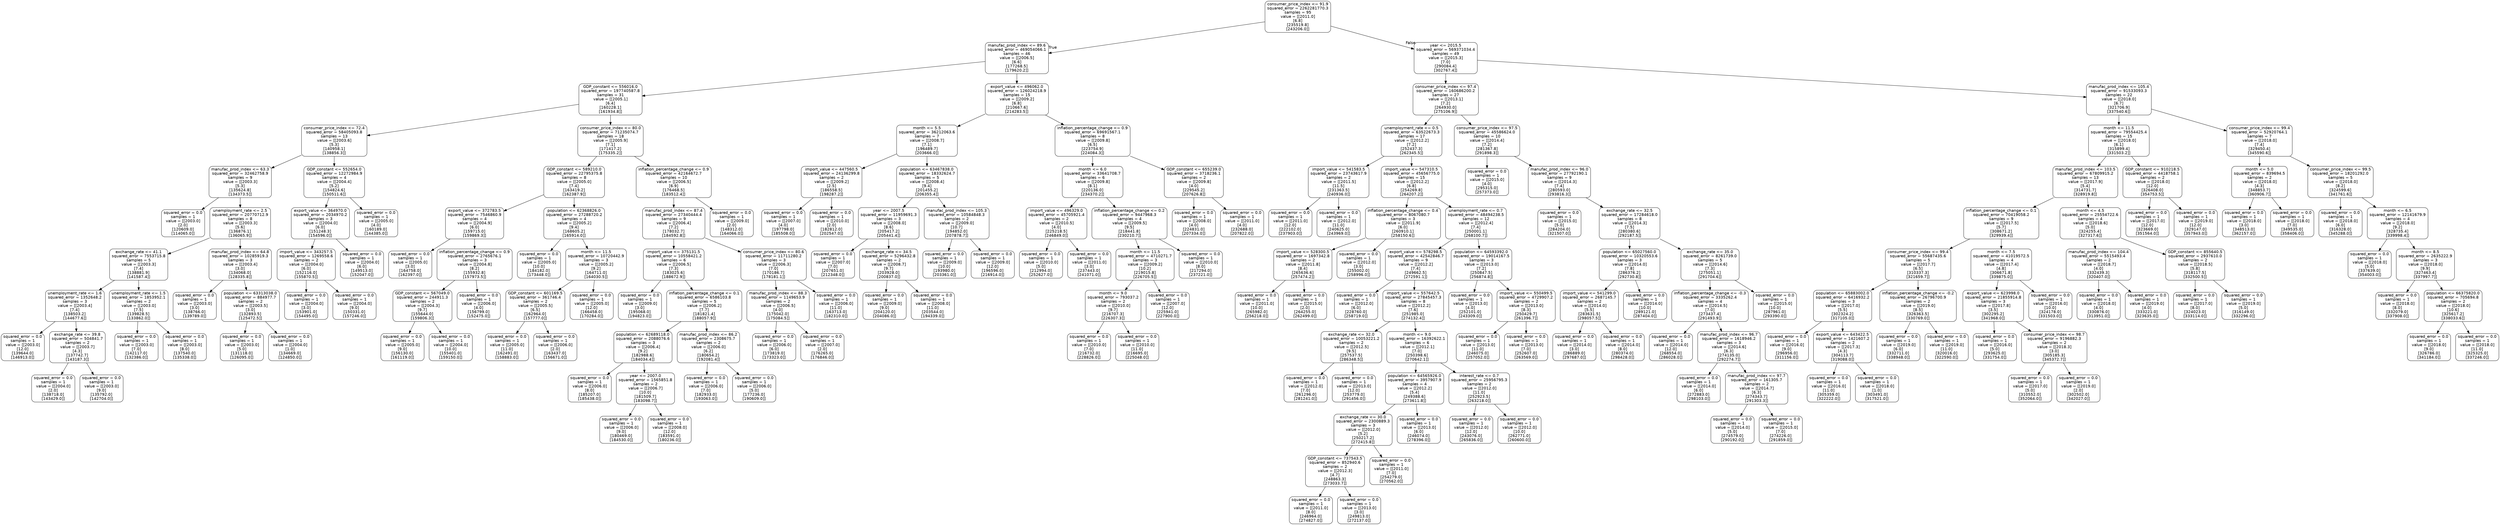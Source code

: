 digraph Tree {
node [shape=box, style="rounded", color="black", fontname="helvetica"] ;
edge [fontname="helvetica"] ;
0 [label="consumer_price_index <= 91.9\nsquared_error = 2262281770.3\nsamples = 95\nvalue = [[2011.0]\n[6.8]\n[235519.8]\n[243206.0]]"] ;
1 [label="manufac_prod_index <= 89.6\nsquared_error = 469054066.1\nsamples = 46\nvalue = [[2006.5]\n[6.6]\n[177268.5]\n[179620.2]]"] ;
0 -> 1 [labeldistance=2.5, labelangle=45, headlabel="True"] ;
2 [label="GDP_constant <= 556016.0\nsquared_error = 197740587.8\nsamples = 31\nvalue = [[2005.1]\n[6.4]\n[160228.1]\n[161934.8]]"] ;
1 -> 2 ;
3 [label="consumer_price_index <= 72.4\nsquared_error = 58405093.8\nsamples = 13\nvalue = [[2003.6]\n[5.3]\n[140958.1]\n[138856.3]]"] ;
2 -> 3 ;
4 [label="manufac_prod_index <= 63.3\nsquared_error = 32462758.9\nsamples = 9\nvalue = [[2003.3]\n[5.3]\n[135624.8]\n[134373.5]]"] ;
3 -> 4 ;
5 [label="squared_error = 0.0\nsamples = 1\nvalue = [[2003.0]\n[2.0]\n[120609.0]\n[114065.0]]"] ;
4 -> 5 ;
6 [label="unemployment_rate <= 2.5\nsquared_error = 20770712.9\nsamples = 8\nvalue = [[2003.3]\n[5.6]\n[136876.1]\n[136065.9]]"] ;
4 -> 6 ;
7 [label="exchange_rate <= 41.1\nsquared_error = 7553715.8\nsamples = 5\nvalue = [[2003.3]\n[7.4]\n[138881.9]\n[141587.4]]"] ;
6 -> 7 ;
8 [label="unemployment_rate <= 1.6\nsquared_error = 1352648.2\nsamples = 3\nvalue = [[2003.4]\n[7.4]\n[138503.2]\n[144677.6]]"] ;
7 -> 8 ;
9 [label="squared_error = 0.0\nsamples = 1\nvalue = [[2003.0]\n[12.0]\n[139644.0]\n[146913.0]]"] ;
8 -> 9 ;
10 [label="exchange_rate <= 39.8\nsquared_error = 504841.7\nsamples = 2\nvalue = [[2003.7]\n[4.3]\n[137742.7]\n[143187.3]]"] ;
8 -> 10 ;
11 [label="squared_error = 0.0\nsamples = 1\nvalue = [[2004.0]\n[2.0]\n[138718.0]\n[143429.0]]"] ;
10 -> 11 ;
12 [label="squared_error = 0.0\nsamples = 1\nvalue = [[2003.0]\n[9.0]\n[135792.0]\n[142704.0]]"] ;
10 -> 12 ;
13 [label="unemployment_rate <= 1.5\nsquared_error = 1853952.1\nsamples = 2\nvalue = [[2003.0]\n[7.5]\n[139828.5]\n[133862.0]]"] ;
7 -> 13 ;
14 [label="squared_error = 0.0\nsamples = 1\nvalue = [[2003.0]\n[7.0]\n[142117.0]\n[132386.0]]"] ;
13 -> 14 ;
15 [label="squared_error = 0.0\nsamples = 1\nvalue = [[2003.0]\n[8.0]\n[137540.0]\n[135338.0]]"] ;
13 -> 15 ;
16 [label="manufac_prod_index <= 64.8\nsquared_error = 10285919.3\nsamples = 3\nvalue = [[2003.4]\n[3.0]\n[134068.0]\n[128335.8]]"] ;
6 -> 16 ;
17 [label="squared_error = 0.0\nsamples = 1\nvalue = [[2003.0]\n[3.0]\n[138766.0]\n[139789.0]]"] ;
16 -> 17 ;
18 [label="population <= 63313038.0\nsquared_error = 884977.7\nsamples = 2\nvalue = [[2003.5]\n[3.0]\n[132893.5]\n[125472.5]]"] ;
16 -> 18 ;
19 [label="squared_error = 0.0\nsamples = 1\nvalue = [[2003.0]\n[5.0]\n[131118.0]\n[126095.0]]"] ;
18 -> 19 ;
20 [label="squared_error = 0.0\nsamples = 1\nvalue = [[2004.0]\n[1.0]\n[134669.0]\n[124850.0]]"] ;
18 -> 20 ;
21 [label="GDP_constant <= 552654.0\nsquared_error = 12272984.9\nsamples = 4\nvalue = [[2004.4]\n[5.2]\n[154824.6]\n[150511.6]]"] ;
3 -> 21 ;
22 [label="export_value <= 364970.0\nsquared_error = 2034970.2\nsamples = 3\nvalue = [[2004.0]\n[6.0]\n[151248.3]\n[154596.0]]"] ;
21 -> 22 ;
23 [label="import_value <= 343257.5\nsquared_error = 1269558.6\nsamples = 2\nvalue = [[2004.0]\n[6.0]\n[152116.0]\n[155870.5]]"] ;
22 -> 23 ;
24 [label="squared_error = 0.0\nsamples = 1\nvalue = [[2004.0]\n[3.0]\n[153901.0]\n[154495.0]]"] ;
23 -> 24 ;
25 [label="squared_error = 0.0\nsamples = 1\nvalue = [[2004.0]\n[9.0]\n[150331.0]\n[157246.0]]"] ;
23 -> 25 ;
26 [label="squared_error = 0.0\nsamples = 1\nvalue = [[2004.0]\n[6.0]\n[149513.0]\n[152047.0]]"] ;
22 -> 26 ;
27 [label="squared_error = 0.0\nsamples = 1\nvalue = [[2005.0]\n[4.0]\n[160189.0]\n[144385.0]]"] ;
21 -> 27 ;
28 [label="consumer_price_index <= 80.0\nsquared_error = 71235074.7\nsamples = 18\nvalue = [[2005.9]\n[7.1]\n[171417.2]\n[175335.2]]"] ;
2 -> 28 ;
29 [label="GDP_constant <= 589210.0\nsquared_error = 22795375.8\nsamples = 8\nvalue = [[2005.0]\n[7.4]\n[163419.2]\n[162387.9]]"] ;
28 -> 29 ;
30 [label="export_value <= 372783.5\nsquared_error = 7546860.9\nsamples = 4\nvalue = [[2004.9]\n[6.0]\n[159715.0]\n[159869.3]]"] ;
29 -> 30 ;
31 [label="squared_error = 0.0\nsamples = 1\nvalue = [[2005.0]\n[3.0]\n[164758.0]\n[162397.0]]"] ;
30 -> 31 ;
32 [label="inflation_percentage_change <= 0.9\nsquared_error = 2765676.1\nsamples = 3\nvalue = [[2004.8]\n[8.2]\n[155932.8]\n[157973.5]]"] ;
30 -> 32 ;
33 [label="GDP_constant <= 567049.0\nsquared_error = 244911.3\nsamples = 2\nvalue = [[2004.3]\n[9.7]\n[155644.0]\n[159806.3]]"] ;
32 -> 33 ;
34 [label="squared_error = 0.0\nsamples = 1\nvalue = [[2005.0]\n[9.0]\n[156130.0]\n[161119.0]]"] ;
33 -> 34 ;
35 [label="squared_error = 0.0\nsamples = 1\nvalue = [[2004.0]\n[10.0]\n[155401.0]\n[159150.0]]"] ;
33 -> 35 ;
36 [label="squared_error = 0.0\nsamples = 1\nvalue = [[2006.0]\n[4.0]\n[156799.0]\n[152475.0]]"] ;
32 -> 36 ;
37 [label="population <= 62368826.0\nsquared_error = 27288720.2\nsamples = 4\nvalue = [[2005.2]\n[9.4]\n[168605.2]\n[165914.0]]"] ;
29 -> 37 ;
38 [label="squared_error = 0.0\nsamples = 1\nvalue = [[2005.0]\n[10.0]\n[184182.0]\n[173448.0]]"] ;
37 -> 38 ;
39 [label="month <= 11.5\nsquared_error = 10720442.9\nsamples = 3\nvalue = [[2005.2]\n[9.2]\n[164711.0]\n[164030.5]]"] ;
37 -> 39 ;
40 [label="GDP_constant <= 601169.5\nsquared_error = 361746.4\nsamples = 2\nvalue = [[2005.5]\n[6.5]\n[162964.0]\n[157777.0]]"] ;
39 -> 40 ;
41 [label="squared_error = 0.0\nsamples = 1\nvalue = [[2005.0]\n[11.0]\n[162491.0]\n[158883.0]]"] ;
40 -> 41 ;
42 [label="squared_error = 0.0\nsamples = 1\nvalue = [[2006.0]\n[2.0]\n[163437.0]\n[156671.0]]"] ;
40 -> 42 ;
43 [label="squared_error = 0.0\nsamples = 1\nvalue = [[2005.0]\n[12.0]\n[166458.0]\n[170284.0]]"] ;
39 -> 43 ;
44 [label="inflation_percentage_change <= 0.9\nsquared_error = 42164672.7\nsamples = 10\nvalue = [[2006.5]\n[6.9]\n[176468.5]\n[183512.4]]"] ;
28 -> 44 ;
45 [label="manufac_prod_index <= 87.4\nsquared_error = 27340444.4\nsamples = 9\nvalue = [[2006.4]\n[7.2]\n[178032.7]\n[184592.8]]"] ;
44 -> 45 ;
46 [label="import_value <= 375131.5\nsquared_error = 10558421.2\nsamples = 6\nvalue = [[2006.5]\n[7.3]\n[183025.6]\n[188672.9]]"] ;
45 -> 46 ;
47 [label="squared_error = 0.0\nsamples = 1\nvalue = [[2009.0]\n[3.0]\n[195068.0]\n[194823.0]]"] ;
46 -> 47 ;
48 [label="inflation_percentage_change <= 0.1\nsquared_error = 6586103.8\nsamples = 5\nvalue = [[2006.2]\n[7.7]\n[181821.4]\n[188057.9]]"] ;
46 -> 48 ;
49 [label="population <= 62689118.0\nsquared_error = 2088076.6\nsamples = 3\nvalue = [[2006.4]\n[9.2]\n[182988.6]\n[184034.4]]"] ;
48 -> 49 ;
50 [label="squared_error = 0.0\nsamples = 1\nvalue = [[2006.0]\n[8.0]\n[185207.0]\n[185438.0]]"] ;
49 -> 50 ;
51 [label="year <= 2007.0\nsquared_error = 1565851.8\nsamples = 2\nvalue = [[2006.7]\n[10.0]\n[181509.7]\n[183098.7]]"] ;
49 -> 51 ;
52 [label="squared_error = 0.0\nsamples = 1\nvalue = [[2006.0]\n[9.0]\n[180469.0]\n[184530.0]]"] ;
51 -> 52 ;
53 [label="squared_error = 0.0\nsamples = 1\nvalue = [[2008.0]\n[12.0]\n[183591.0]\n[180236.0]]"] ;
51 -> 53 ;
54 [label="manufac_prod_index <= 86.2\nsquared_error = 2308675.7\nsamples = 2\nvalue = [[2006.0]\n[6.2]\n[180654.2]\n[192081.4]]"] ;
48 -> 54 ;
55 [label="squared_error = 0.0\nsamples = 1\nvalue = [[2006.0]\n[7.0]\n[182933.0]\n[193063.0]]"] ;
54 -> 55 ;
56 [label="squared_error = 0.0\nsamples = 1\nvalue = [[2006.0]\n[5.0]\n[177236.0]\n[190609.0]]"] ;
54 -> 56 ;
57 [label="consumer_price_index <= 80.6\nsquared_error = 11711280.2\nsamples = 3\nvalue = [[2006.3]\n[7.0]\n[170186.7]\n[178181.1]]"] ;
45 -> 57 ;
58 [label="manufac_prod_index <= 88.3\nsquared_error = 1149653.9\nsamples = 2\nvalue = [[2006.5]\n[4.0]\n[175042.0]\n[175084.5]]"] ;
57 -> 58 ;
59 [label="squared_error = 0.0\nsamples = 1\nvalue = [[2006.0]\n[6.0]\n[173819.0]\n[173323.0]]"] ;
58 -> 59 ;
60 [label="squared_error = 0.0\nsamples = 1\nvalue = [[2007.0]\n[2.0]\n[176265.0]\n[176846.0]]"] ;
58 -> 60 ;
61 [label="squared_error = 0.0\nsamples = 1\nvalue = [[2006.0]\n[11.0]\n[163713.0]\n[182310.0]]"] ;
57 -> 61 ;
62 [label="squared_error = 0.0\nsamples = 1\nvalue = [[2009.0]\n[2.0]\n[148312.0]\n[164066.0]]"] ;
44 -> 62 ;
63 [label="export_value <= 496062.0\nsquared_error = 126024218.9\nsamples = 15\nvalue = [[2009.2]\n[6.8]\n[210667.6]\n[214283.5]]"] ;
1 -> 63 ;
64 [label="month <= 5.5\nsquared_error = 36212063.6\nsamples = 7\nvalue = [[2008.7]\n[7.1]\n[196489.7]\n[203666.0]]"] ;
63 -> 64 ;
65 [label="import_value <= 447560.5\nsquared_error = 24136299.8\nsamples = 2\nvalue = [[2009.2]\n[2.5]\n[186558.5]\n[198287.2]]"] ;
64 -> 65 ;
66 [label="squared_error = 0.0\nsamples = 1\nvalue = [[2007.0]\n[4.0]\n[197798.0]\n[185508.0]]"] ;
65 -> 66 ;
67 [label="squared_error = 0.0\nsamples = 1\nvalue = [[2010.0]\n[2.0]\n[182812.0]\n[202547.0]]"] ;
65 -> 67 ;
68 [label="population <= 63467838.0\nsquared_error = 18332624.7\nsamples = 5\nvalue = [[2008.4]\n[9.4]\n[201455.2]\n[206355.4]]"] ;
64 -> 68 ;
69 [label="year <= 2007.5\nsquared_error = 11959691.3\nsamples = 3\nvalue = [[2008.0]\n[8.6]\n[205417.2]\n[205441.4]]"] ;
68 -> 69 ;
70 [label="squared_error = 0.0\nsamples = 1\nvalue = [[2007.0]\n[7.0]\n[207651.0]\n[212348.0]]"] ;
69 -> 70 ;
71 [label="exchange_rate <= 34.5\nsquared_error = 5296432.8\nsamples = 2\nvalue = [[2008.7]\n[9.7]\n[203928.0]\n[200837.0]]"] ;
69 -> 71 ;
72 [label="squared_error = 0.0\nsamples = 1\nvalue = [[2009.0]\n[9.0]\n[204120.0]\n[204086.0]]"] ;
71 -> 72 ;
73 [label="squared_error = 0.0\nsamples = 1\nvalue = [[2008.0]\n[11.0]\n[203544.0]\n[194339.0]]"] ;
71 -> 73 ;
74 [label="manufac_prod_index <= 105.3\nsquared_error = 10584848.3\nsamples = 2\nvalue = [[2009.0]\n[10.7]\n[194852.0]\n[207878.7]]"] ;
68 -> 74 ;
75 [label="squared_error = 0.0\nsamples = 1\nvalue = [[2009.0]\n[10.0]\n[193980.0]\n[203361.0]]"] ;
74 -> 75 ;
76 [label="squared_error = 0.0\nsamples = 1\nvalue = [[2009.0]\n[12.0]\n[196596.0]\n[216914.0]]"] ;
74 -> 76 ;
77 [label="inflation_percentage_change <= 0.9\nsquared_error = 69691567.1\nsamples = 8\nvalue = [[2009.8]\n[6.5]\n[223754.9]\n[224084.3]]"] ;
63 -> 77 ;
78 [label="month <= 6.0\nsquared_error = 33641708.7\nsamples = 6\nvalue = [[2009.8]\n[8.1]\n[220136.0]\n[234370.2]]"] ;
77 -> 78 ;
79 [label="import_value <= 496329.0\nsquared_error = 45705921.4\nsamples = 2\nvalue = [[2010.5]\n[4.0]\n[225218.5]\n[246849.0]]"] ;
78 -> 79 ;
80 [label="squared_error = 0.0\nsamples = 1\nvalue = [[2010.0]\n[5.0]\n[212994.0]\n[252627.0]]"] ;
79 -> 80 ;
81 [label="squared_error = 0.0\nsamples = 1\nvalue = [[2011.0]\n[3.0]\n[237443.0]\n[241071.0]]"] ;
79 -> 81 ;
82 [label="inflation_percentage_change <= 0.2\nsquared_error = 9447968.3\nsamples = 4\nvalue = [[2009.5]\n[9.5]\n[218441.8]\n[230210.7]]"] ;
78 -> 82 ;
83 [label="month <= 11.5\nsquared_error = 4710271.7\nsamples = 3\nvalue = [[2009.2]\n[10.2]\n[219015.8]\n[226705.5]]"] ;
82 -> 83 ;
84 [label="month <= 9.0\nsquared_error = 793037.2\nsamples = 2\nvalue = [[2010.0]\n[9.7]\n[216707.3]\n[226307.3]]"] ;
83 -> 84 ;
85 [label="squared_error = 0.0\nsamples = 1\nvalue = [[2010.0]\n[7.0]\n[216732.0]\n[228826.0]]"] ;
84 -> 85 ;
86 [label="squared_error = 0.0\nsamples = 1\nvalue = [[2010.0]\n[11.0]\n[216695.0]\n[225048.0]]"] ;
84 -> 86 ;
87 [label="squared_error = 0.0\nsamples = 1\nvalue = [[2007.0]\n[12.0]\n[225941.0]\n[227900.0]]"] ;
83 -> 87 ;
88 [label="squared_error = 0.0\nsamples = 1\nvalue = [[2010.0]\n[8.0]\n[217294.0]\n[237221.0]]"] ;
82 -> 88 ;
89 [label="GDP_constant <= 655239.0\nsquared_error = 3718236.1\nsamples = 2\nvalue = [[2009.8]\n[4.0]\n[229545.2]\n[207626.8]]"] ;
77 -> 89 ;
90 [label="squared_error = 0.0\nsamples = 1\nvalue = [[2008.0]\n[4.0]\n[224831.0]\n[207334.0]]"] ;
89 -> 90 ;
91 [label="squared_error = 0.0\nsamples = 1\nvalue = [[2011.0]\n[4.0]\n[232688.0]\n[207822.0]]"] ;
89 -> 91 ;
92 [label="year <= 2015.5\nsquared_error = 569371034.4\nsamples = 49\nvalue = [[2015.3]\n[7.0]\n[290084.4]\n[302767.4]]"] ;
0 -> 92 [labeldistance=2.5, labelangle=-45, headlabel="False"] ;
93 [label="consumer_price_index <= 97.4\nsquared_error = 160686200.2\nsamples = 27\nvalue = [[2013.1]\n[7.2]\n[264930.0]\n[275106.9]]"] ;
92 -> 93 ;
94 [label="unemployment_rate <= 0.5\nsquared_error = 63522673.3\nsamples = 17\nvalue = [[2012.2]\n[7.2]\n[252437.3]\n[262345.5]]"] ;
93 -> 94 ;
95 [label="import_value <= 541583.5\nsquared_error = 23743617.9\nsamples = 2\nvalue = [[2011.5]\n[11.5]\n[231363.5]\n[240936.0]]"] ;
94 -> 95 ;
96 [label="squared_error = 0.0\nsamples = 1\nvalue = [[2011.0]\n[12.0]\n[222102.0]\n[237903.0]]"] ;
95 -> 96 ;
97 [label="squared_error = 0.0\nsamples = 1\nvalue = [[2012.0]\n[11.0]\n[240625.0]\n[243969.0]]"] ;
95 -> 97 ;
98 [label="import_value <= 547310.5\nsquared_error = 45656775.0\nsamples = 15\nvalue = [[2012.2]\n[6.8]\n[254269.8]\n[264207.2]]"] ;
94 -> 98 ;
99 [label="inflation_percentage_change <= 0.4\nsquared_error = 8067080.7\nsamples = 3\nvalue = [[2011.9]\n[6.0]\n[260910.1]\n[258150.6]]"] ;
98 -> 99 ;
100 [label="import_value <= 528300.5\nsquared_error = 1697342.8\nsamples = 2\nvalue = [[2011.8]\n[8.4]\n[265636.6]\n[257474.2]]"] ;
99 -> 100 ;
101 [label="squared_error = 0.0\nsamples = 1\nvalue = [[2011.0]\n[10.0]\n[265982.0]\n[256218.0]]"] ;
100 -> 101 ;
102 [label="squared_error = 0.0\nsamples = 1\nvalue = [[2015.0]\n[2.0]\n[264255.0]\n[262499.0]]"] ;
100 -> 102 ;
103 [label="squared_error = 0.0\nsamples = 1\nvalue = [[2012.0]\n[3.0]\n[255002.0]\n[258996.0]]"] ;
99 -> 103 ;
104 [label="unemployment_rate <= 0.7\nsquared_error = 48494238.5\nsamples = 12\nvalue = [[2012.4]\n[7.4]\n[250001.1]\n[268100.7]]"] ;
98 -> 104 ;
105 [label="export_value <= 578298.5\nsquared_error = 42542846.7\nsamples = 9\nvalue = [[2012.2]\n[7.4]\n[249662.5]\n[272591.1]]"] ;
104 -> 105 ;
106 [label="squared_error = 0.0\nsamples = 1\nvalue = [[2012.0]\n[6.0]\n[228760.0]\n[258719.0]]"] ;
105 -> 106 ;
107 [label="import_value <= 557642.5\nsquared_error = 27845457.3\nsamples = 8\nvalue = [[2012.2]\n[7.6]\n[251985.0]\n[274132.4]]"] ;
105 -> 107 ;
108 [label="exchange_rate <= 32.0\nsquared_error = 10053221.2\nsamples = 2\nvalue = [[2012.5]\n[9.5]\n[257537.5]\n[286348.5]]"] ;
107 -> 108 ;
109 [label="squared_error = 0.0\nsamples = 1\nvalue = [[2012.0]\n[7.0]\n[261296.0]\n[281241.0]]"] ;
108 -> 109 ;
110 [label="squared_error = 0.0\nsamples = 1\nvalue = [[2013.0]\n[12.0]\n[253779.0]\n[291456.0]]"] ;
108 -> 110 ;
111 [label="month <= 9.0\nsquared_error = 16392622.1\nsamples = 6\nvalue = [[2012.1]\n[7.0]\n[250398.6]\n[270642.1]]"] ;
107 -> 111 ;
112 [label="population <= 64565926.0\nsquared_error = 3957907.9\nsamples = 4\nvalue = [[2012.2]\n[5.4]\n[249388.6]\n[273611.8]]"] ;
111 -> 112 ;
113 [label="exchange_rate <= 30.0\nsquared_error = 2300889.3\nsamples = 3\nvalue = [[2012.0]\n[5.2]\n[250217.2]\n[272415.8]]"] ;
112 -> 113 ;
114 [label="GDP_constant <= 737543.5\nsquared_error = 852940.6\nsamples = 2\nvalue = [[2012.3]\n[4.7]\n[248863.3]\n[273033.7]]"] ;
113 -> 114 ;
115 [label="squared_error = 0.0\nsamples = 1\nvalue = [[2011.0]\n[8.0]\n[246964.0]\n[274827.0]]"] ;
114 -> 115 ;
116 [label="squared_error = 0.0\nsamples = 1\nvalue = [[2013.0]\n[3.0]\n[249813.0]\n[272137.0]]"] ;
114 -> 116 ;
117 [label="squared_error = 0.0\nsamples = 1\nvalue = [[2011.0]\n[7.0]\n[254279.0]\n[270562.0]]"] ;
113 -> 117 ;
118 [label="squared_error = 0.0\nsamples = 1\nvalue = [[2013.0]\n[6.0]\n[246074.0]\n[278396.0]]"] ;
112 -> 118 ;
119 [label="interest_rate <= 0.7\nsquared_error = 25956795.3\nsamples = 2\nvalue = [[2012.0]\n[11.0]\n[252923.5]\n[263218.0]]"] ;
111 -> 119 ;
120 [label="squared_error = 0.0\nsamples = 1\nvalue = [[2012.0]\n[12.0]\n[243076.0]\n[265836.0]]"] ;
119 -> 120 ;
121 [label="squared_error = 0.0\nsamples = 1\nvalue = [[2012.0]\n[10.0]\n[262771.0]\n[260600.0]]"] ;
119 -> 121 ;
122 [label="population <= 64593392.0\nsquared_error = 19014167.5\nsamples = 3\nvalue = [[2013.0]\n[7.2]\n[250847.5]\n[256874.8]]"] ;
104 -> 122 ;
123 [label="squared_error = 0.0\nsamples = 1\nvalue = [[2013.0]\n[4.0]\n[252101.0]\n[243309.0]]"] ;
122 -> 123 ;
124 [label="import_value <= 550499.5\nsquared_error = 4729907.2\nsamples = 2\nvalue = [[2013.0]\n[8.3]\n[250429.7]\n[261396.7]]"] ;
122 -> 124 ;
125 [label="squared_error = 0.0\nsamples = 1\nvalue = [[2013.0]\n[11.0]\n[246075.0]\n[257052.0]]"] ;
124 -> 125 ;
126 [label="squared_error = 0.0\nsamples = 1\nvalue = [[2013.0]\n[7.0]\n[252607.0]\n[263569.0]]"] ;
124 -> 126 ;
127 [label="consumer_price_index <= 97.5\nsquared_error = 45586624.0\nsamples = 10\nvalue = [[2014.4]\n[7.2]\n[281367.8]\n[291898.3]]"] ;
93 -> 127 ;
128 [label="squared_error = 0.0\nsamples = 1\nvalue = [[2015.0]\n[4.0]\n[295315.0]\n[257373.0]]"] ;
127 -> 128 ;
129 [label="manufac_prod_index <= 96.0\nsquared_error = 27792190.1\nsamples = 9\nvalue = [[2014.3]\n[7.4]\n[280593.0]\n[293816.3]]"] ;
127 -> 129 ;
130 [label="squared_error = 0.0\nsamples = 1\nvalue = [[2015.0]\n[5.0]\n[284204.0]\n[321507.0]]"] ;
129 -> 130 ;
131 [label="exchange_rate <= 32.5\nsquared_error = 17284618.0\nsamples = 8\nvalue = [[2014.3]\n[7.5]\n[280380.6]\n[292187.5]]"] ;
129 -> 131 ;
132 [label="population <= 65027560.0\nsquared_error = 10320553.6\nsamples = 3\nvalue = [[2014.0]\n[7.8]\n[286376.2]\n[292730.8]]"] ;
131 -> 132 ;
133 [label="import_value <= 541299.0\nsquared_error = 2687145.7\nsamples = 2\nvalue = [[2014.0]\n[5.5]\n[283631.5]\n[298057.5]]"] ;
132 -> 133 ;
134 [label="squared_error = 0.0\nsamples = 1\nvalue = [[2014.0]\n[3.0]\n[286889.0]\n[297687.0]]"] ;
133 -> 134 ;
135 [label="squared_error = 0.0\nsamples = 1\nvalue = [[2014.0]\n[8.0]\n[280374.0]\n[298428.0]]"] ;
133 -> 135 ;
136 [label="squared_error = 0.0\nsamples = 1\nvalue = [[2014.0]\n[10.0]\n[289121.0]\n[287404.0]]"] ;
132 -> 136 ;
137 [label="exchange_rate <= 35.0\nsquared_error = 8261739.0\nsamples = 5\nvalue = [[2014.6]\n[7.3]\n[275051.1]\n[291704.6]]"] ;
131 -> 137 ;
138 [label="inflation_percentage_change <= -0.3\nsquared_error = 3335262.4\nsamples = 4\nvalue = [[2014.5]\n[7.0]\n[273437.4]\n[291493.9]]"] ;
137 -> 138 ;
139 [label="squared_error = 0.0\nsamples = 1\nvalue = [[2014.0]\n[12.0]\n[268554.0]\n[286028.0]]"] ;
138 -> 139 ;
140 [label="manufac_prod_index <= 96.7\nsquared_error = 1618946.2\nsamples = 3\nvalue = [[2014.6]\n[6.3]\n[274135.0]\n[292274.7]]"] ;
138 -> 140 ;
141 [label="squared_error = 0.0\nsamples = 1\nvalue = [[2014.0]\n[6.0]\n[272883.0]\n[298103.0]]"] ;
140 -> 141 ;
142 [label="manufac_prod_index <= 97.7\nsquared_error = 161305.7\nsamples = 2\nvalue = [[2014.7]\n[6.3]\n[274343.7]\n[291303.3]]"] ;
140 -> 142 ;
143 [label="squared_error = 0.0\nsamples = 1\nvalue = [[2014.0]\n[5.0]\n[274579.0]\n[290192.0]]"] ;
142 -> 143 ;
144 [label="squared_error = 0.0\nsamples = 1\nvalue = [[2015.0]\n[7.0]\n[274226.0]\n[291859.0]]"] ;
142 -> 144 ;
145 [label="squared_error = 0.0\nsamples = 1\nvalue = [[2015.0]\n[10.0]\n[287961.0]\n[293390.0]]"] ;
137 -> 145 ;
146 [label="manufac_prod_index <= 105.4\nsquared_error = 91533093.3\nsamples = 22\nvalue = [[2018.0]\n[6.7]\n[321706.9]\n[337540.6]]"] ;
92 -> 146 ;
147 [label="month <= 11.5\nsquared_error = 79554425.4\nsamples = 15\nvalue = [[2018.0]\n[6.1]\n[315899.4]\n[331503.2]]"] ;
146 -> 147 ;
148 [label="manufac_prod_index <= 103.5\nsquared_error = 67809915.2\nsamples = 13\nvalue = [[2017.9]\n[5.4]\n[314731.7]\n[328919.8]]"] ;
147 -> 148 ;
149 [label="inflation_percentage_change <= 0.1\nsquared_error = 70419058.2\nsamples = 9\nvalue = [[2017.5]\n[5.7]\n[308671.2]\n[329939.4]]"] ;
148 -> 149 ;
150 [label="consumer_price_index <= 99.4\nsquared_error = 55687435.6\nsamples = 5\nvalue = [[2017.7]\n[6.5]\n[310337.3]\n[321659.7]]"] ;
149 -> 150 ;
151 [label="population <= 65883002.0\nsquared_error = 6416932.2\nsamples = 3\nvalue = [[2017.0]\n[5.5]\n[302324.2]\n[317105.0]]"] ;
150 -> 151 ;
152 [label="squared_error = 0.0\nsamples = 1\nvalue = [[2016.0]\n[9.0]\n[296956.0]\n[311156.0]]"] ;
151 -> 152 ;
153 [label="export_value <= 643422.5\nsquared_error = 1421607.2\nsamples = 2\nvalue = [[2017.3]\n[4.3]\n[304113.7]\n[319088.0]]"] ;
151 -> 153 ;
154 [label="squared_error = 0.0\nsamples = 1\nvalue = [[2016.0]\n[11.0]\n[305359.0]\n[322222.0]]"] ;
153 -> 154 ;
155 [label="squared_error = 0.0\nsamples = 1\nvalue = [[2018.0]\n[1.0]\n[303491.0]\n[317521.0]]"] ;
153 -> 155 ;
156 [label="inflation_percentage_change <= -0.2\nsquared_error = 26796700.9\nsamples = 2\nvalue = [[2019.0]\n[8.5]\n[326363.5]\n[330769.0]]"] ;
150 -> 156 ;
157 [label="squared_error = 0.0\nsamples = 1\nvalue = [[2019.0]\n[6.0]\n[332711.0]\n[338948.0]]"] ;
156 -> 157 ;
158 [label="squared_error = 0.0\nsamples = 1\nvalue = [[2019.0]\n[11.0]\n[320016.0]\n[322590.0]]"] ;
156 -> 158 ;
159 [label="month <= 7.5\nsquared_error = 41019572.5\nsamples = 4\nvalue = [[2017.4]\n[4.8]\n[306671.8]\n[339875.0]]"] ;
149 -> 159 ;
160 [label="export_value <= 623998.0\nsquared_error = 21855914.8\nsamples = 3\nvalue = [[2017.8]\n[3.5]\n[302295.2]\n[341968.0]]"] ;
159 -> 160 ;
161 [label="squared_error = 0.0\nsamples = 1\nvalue = [[2016.0]\n[5.0]\n[293625.0]\n[331754.0]]"] ;
160 -> 161 ;
162 [label="consumer_price_index <= 98.7\nsquared_error = 9196882.3\nsamples = 2\nvalue = [[2018.3]\n[3.0]\n[305185.3]\n[345372.7]]"] ;
160 -> 162 ;
163 [label="squared_error = 0.0\nsamples = 1\nvalue = [[2017.0]\n[5.0]\n[310552.0]\n[352064.0]]"] ;
162 -> 163 ;
164 [label="squared_error = 0.0\nsamples = 1\nvalue = [[2019.0]\n[2.0]\n[302502.0]\n[342027.0]]"] ;
162 -> 164 ;
165 [label="squared_error = 0.0\nsamples = 1\nvalue = [[2016.0]\n[10.0]\n[324178.0]\n[331503.0]]"] ;
159 -> 165 ;
166 [label="month <= 4.5\nsquared_error = 25554722.6\nsamples = 4\nvalue = [[2018.6]\n[5.0]\n[324255.4]\n[327317.6]]"] ;
148 -> 166 ;
167 [label="manufac_prod_index <= 104.4\nsquared_error = 5515493.4\nsamples = 2\nvalue = [[2018.7]\n[4.0]\n[332439.3]\n[320407.0]]"] ;
166 -> 167 ;
168 [label="squared_error = 0.0\nsamples = 1\nvalue = [[2018.0]\n[4.0]\n[330876.0]\n[313951.0]]"] ;
167 -> 168 ;
169 [label="squared_error = 0.0\nsamples = 1\nvalue = [[2019.0]\n[4.0]\n[333221.0]\n[323635.0]]"] ;
167 -> 169 ;
170 [label="GDP_constant <= 855640.5\nsquared_error = 2937610.0\nsamples = 2\nvalue = [[2018.5]\n[5.8]\n[318117.5]\n[332500.5]]"] ;
166 -> 170 ;
171 [label="squared_error = 0.0\nsamples = 1\nvalue = [[2017.0]\n[8.0]\n[324023.0]\n[333114.0]]"] ;
170 -> 171 ;
172 [label="squared_error = 0.0\nsamples = 1\nvalue = [[2019.0]\n[5.0]\n[316149.0]\n[332296.0]]"] ;
170 -> 172 ;
173 [label="GDP_constant <= 910218.5\nsquared_error = 4418758.1\nsamples = 2\nvalue = [[2018.0]\n[12.0]\n[326408.0]\n[354753.5]]"] ;
147 -> 173 ;
174 [label="squared_error = 0.0\nsamples = 1\nvalue = [[2017.0]\n[12.0]\n[323669.0]\n[351564.0]]"] ;
173 -> 174 ;
175 [label="squared_error = 0.0\nsamples = 1\nvalue = [[2019.0]\n[12.0]\n[329147.0]\n[357943.0]]"] ;
173 -> 175 ;
176 [label="consumer_price_index <= 99.4\nsquared_error = 52920764.1\nsamples = 7\nvalue = [[2018.0]\n[7.4]\n[329450.4]\n[345590.6]]"] ;
146 -> 176 ;
177 [label="month <= 5.0\nsquared_error = 839694.5\nsamples = 2\nvalue = [[2018.0]\n[4.3]\n[348853.7]\n[360906.7]]"] ;
176 -> 177 ;
178 [label="squared_error = 0.0\nsamples = 1\nvalue = [[2018.0]\n[3.0]\n[348513.0]\n[362157.0]]"] ;
177 -> 178 ;
179 [label="squared_error = 0.0\nsamples = 1\nvalue = [[2018.0]\n[7.0]\n[349535.0]\n[358406.0]]"] ;
177 -> 179 ;
180 [label="consumer_price_index <= 99.5\nsquared_error = 18201292.0\nsamples = 5\nvalue = [[2018.0]\n[8.2]\n[324599.6]\n[341761.6]]"] ;
176 -> 180 ;
181 [label="squared_error = 0.0\nsamples = 1\nvalue = [[2018.0]\n[6.0]\n[316328.0]\n[345288.0]]"] ;
180 -> 181 ;
182 [label="month <= 6.5\nsquared_error = 12141679.9\nsamples = 4\nvalue = [[2018.0]\n[9.2]\n[328735.4]\n[339998.4]]"] ;
180 -> 182 ;
183 [label="squared_error = 0.0\nsamples = 1\nvalue = [[2018.0]\n[5.0]\n[337639.0]\n[354003.0]]"] ;
182 -> 183 ;
184 [label="month <= 8.5\nsquared_error = 2635222.9\nsamples = 3\nvalue = [[2018.0]\n[9.9]\n[327463.4]\n[337997.7]]"] ;
182 -> 184 ;
185 [label="squared_error = 0.0\nsamples = 1\nvalue = [[2018.0]\n[8.0]\n[332079.0]\n[337908.0]]"] ;
184 -> 185 ;
186 [label="population <= 66375820.0\nsquared_error = 705694.8\nsamples = 2\nvalue = [[2018.0]\n[10.6]\n[325617.2]\n[338033.6]]"] ;
184 -> 186 ;
187 [label="squared_error = 0.0\nsamples = 1\nvalue = [[2018.0]\n[9.0]\n[326786.0]\n[341184.0]]"] ;
186 -> 187 ;
188 [label="squared_error = 0.0\nsamples = 1\nvalue = [[2018.0]\n[11.0]\n[325325.0]\n[337246.0]]"] ;
186 -> 188 ;
}
